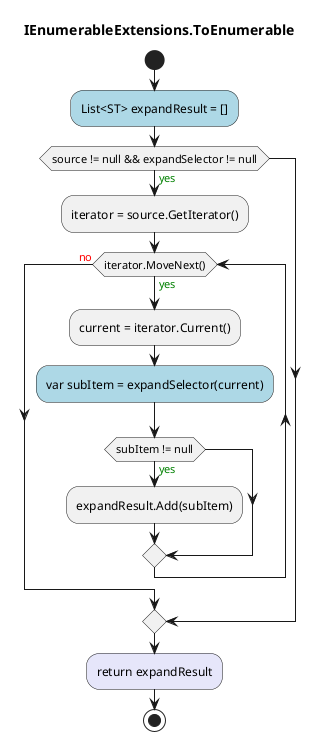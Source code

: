 @startuml IEnumerableExtensions.ToEnumerable
title IEnumerableExtensions.ToEnumerable
start
#LightBlue:List<ST> expandResult = [];
if (source != null && expandSelector != null) then (<color:green>yes)
    :iterator = source.GetIterator();
    while (iterator.MoveNext()) is (<color:green>yes)
    :current = iterator.Current();
              #LightBlue:var subItem = expandSelector(current);
              if (subItem != null) then (<color:green>yes)
                  :expandResult.Add(subItem);
              endif
    endwhile (<color:red>no)
endif
#Lavender:return expandResult;
stop
@enduml
